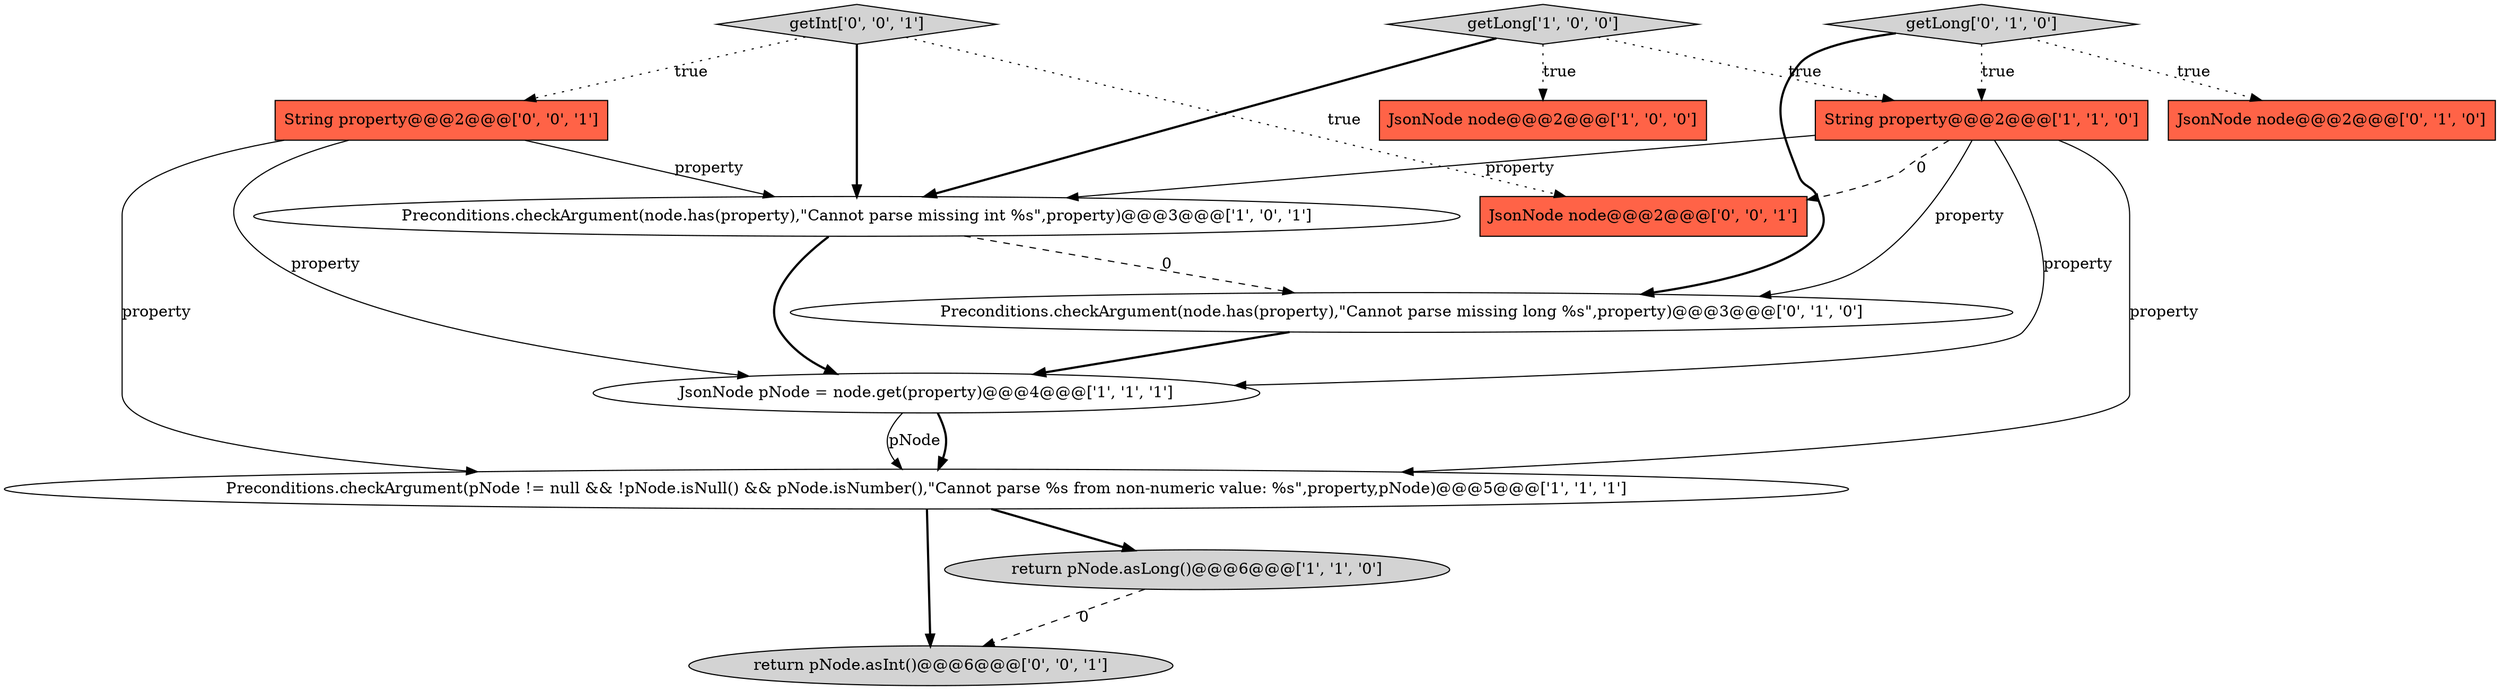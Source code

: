 digraph {
13 [style = filled, label = "JsonNode node@@@2@@@['0', '0', '1']", fillcolor = tomato, shape = box image = "AAA0AAABBB3BBB"];
10 [style = filled, label = "getInt['0', '0', '1']", fillcolor = lightgray, shape = diamond image = "AAA0AAABBB3BBB"];
12 [style = filled, label = "return pNode.asInt()@@@6@@@['0', '0', '1']", fillcolor = lightgray, shape = ellipse image = "AAA0AAABBB3BBB"];
8 [style = filled, label = "Preconditions.checkArgument(node.has(property),\"Cannot parse missing long %s\",property)@@@3@@@['0', '1', '0']", fillcolor = white, shape = ellipse image = "AAA1AAABBB2BBB"];
1 [style = filled, label = "Preconditions.checkArgument(node.has(property),\"Cannot parse missing int %s\",property)@@@3@@@['1', '0', '1']", fillcolor = white, shape = ellipse image = "AAA0AAABBB1BBB"];
5 [style = filled, label = "Preconditions.checkArgument(pNode != null && !pNode.isNull() && pNode.isNumber(),\"Cannot parse %s from non-numeric value: %s\",property,pNode)@@@5@@@['1', '1', '1']", fillcolor = white, shape = ellipse image = "AAA0AAABBB1BBB"];
0 [style = filled, label = "return pNode.asLong()@@@6@@@['1', '1', '0']", fillcolor = lightgray, shape = ellipse image = "AAA0AAABBB1BBB"];
6 [style = filled, label = "String property@@@2@@@['1', '1', '0']", fillcolor = tomato, shape = box image = "AAA0AAABBB1BBB"];
11 [style = filled, label = "String property@@@2@@@['0', '0', '1']", fillcolor = tomato, shape = box image = "AAA0AAABBB3BBB"];
2 [style = filled, label = "getLong['1', '0', '0']", fillcolor = lightgray, shape = diamond image = "AAA0AAABBB1BBB"];
7 [style = filled, label = "JsonNode node@@@2@@@['0', '1', '0']", fillcolor = tomato, shape = box image = "AAA0AAABBB2BBB"];
9 [style = filled, label = "getLong['0', '1', '0']", fillcolor = lightgray, shape = diamond image = "AAA0AAABBB2BBB"];
4 [style = filled, label = "JsonNode pNode = node.get(property)@@@4@@@['1', '1', '1']", fillcolor = white, shape = ellipse image = "AAA0AAABBB1BBB"];
3 [style = filled, label = "JsonNode node@@@2@@@['1', '0', '0']", fillcolor = tomato, shape = box image = "AAA0AAABBB1BBB"];
11->5 [style = solid, label="property"];
6->5 [style = solid, label="property"];
10->13 [style = dotted, label="true"];
2->3 [style = dotted, label="true"];
6->8 [style = solid, label="property"];
8->4 [style = bold, label=""];
9->7 [style = dotted, label="true"];
6->1 [style = solid, label="property"];
4->5 [style = bold, label=""];
2->6 [style = dotted, label="true"];
6->13 [style = dashed, label="0"];
1->8 [style = dashed, label="0"];
9->6 [style = dotted, label="true"];
11->4 [style = solid, label="property"];
10->1 [style = bold, label=""];
5->0 [style = bold, label=""];
2->1 [style = bold, label=""];
4->5 [style = solid, label="pNode"];
1->4 [style = bold, label=""];
11->1 [style = solid, label="property"];
5->12 [style = bold, label=""];
9->8 [style = bold, label=""];
10->11 [style = dotted, label="true"];
6->4 [style = solid, label="property"];
0->12 [style = dashed, label="0"];
}
